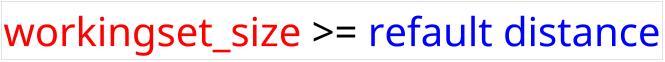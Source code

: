 @startuml

skinparam ComponentStyle rectangle
hide stereotype
scale 1/5

skinparam Component {
    FontSize 200
    FontColor black
    BorderThickness 0
    BackgroundColor transparent
}

component cp [
<color:red>workingset_size</color> >= <color:blue>refault distance</color>
]
@enduml
